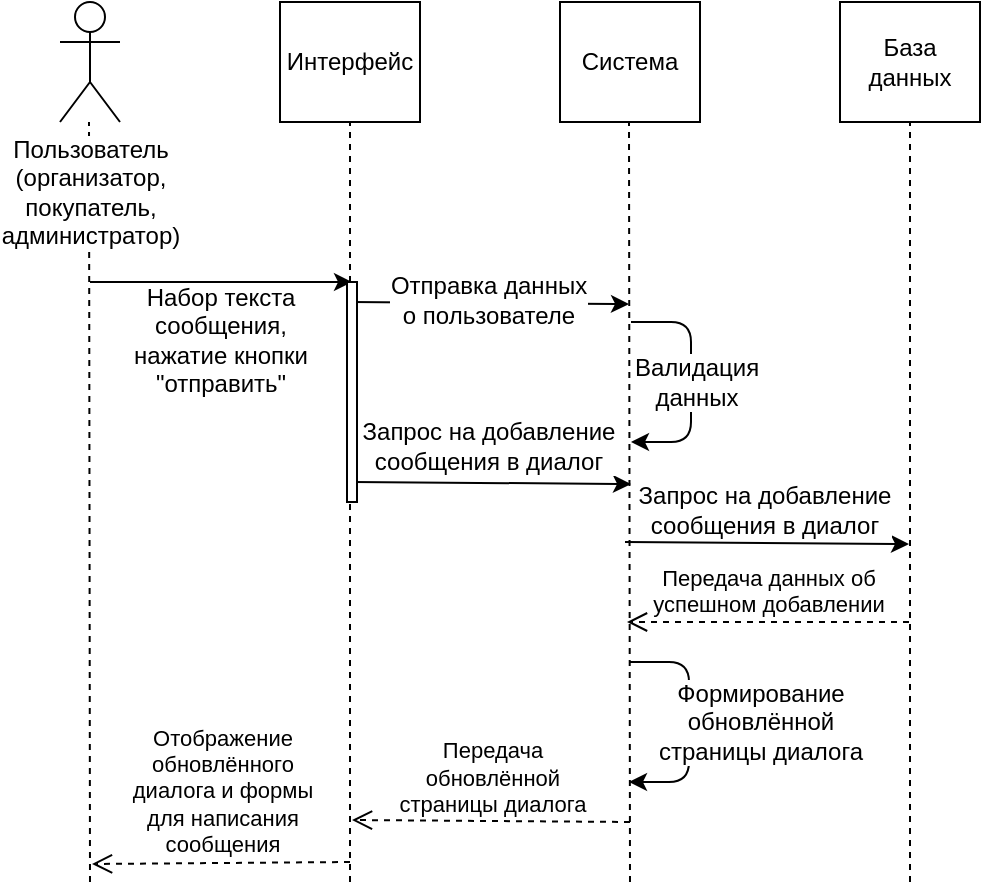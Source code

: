 <mxfile version="10.7.5" type="github"><diagram id="sH9O8pZXmBIJZnL1CKJZ" name="Page-1"><mxGraphModel dx="1568" dy="574" grid="1" gridSize="10" guides="1" tooltips="1" connect="1" arrows="1" fold="1" page="1" pageScale="1" pageWidth="827" pageHeight="1169" math="0" shadow="0"><root><mxCell id="0"/><mxCell id="1" parent="0"/><mxCell id="DxDz-MlCZ-gCxPo5agb1-28" value="Интерфейс" style="rounded=0;whiteSpace=wrap;html=1;" parent="1" vertex="1"><mxGeometry x="230" y="200" width="70" height="60" as="geometry"/></mxCell><mxCell id="DxDz-MlCZ-gCxPo5agb1-29" value="Система" style="rounded=0;whiteSpace=wrap;html=1;" parent="1" vertex="1"><mxGeometry x="370" y="200" width="70" height="60" as="geometry"/></mxCell><mxCell id="DxDz-MlCZ-gCxPo5agb1-30" value="База данных" style="rounded=0;whiteSpace=wrap;html=1;" parent="1" vertex="1"><mxGeometry x="510" y="200" width="70" height="60" as="geometry"/></mxCell><mxCell id="DxDz-MlCZ-gCxPo5agb1-31" value="" style="endArrow=none;dashed=1;html=1;entryX=0.5;entryY=1;entryDx=0;entryDy=0;" parent="1" target="DxDz-MlCZ-gCxPo5agb1-30" edge="1"><mxGeometry width="50" height="50" relative="1" as="geometry"><mxPoint x="545" y="640" as="sourcePoint"/><mxPoint x="150" y="300" as="targetPoint"/></mxGeometry></mxCell><mxCell id="DxDz-MlCZ-gCxPo5agb1-32" value="" style="endArrow=none;dashed=1;html=1;entryX=0.5;entryY=1;entryDx=0;entryDy=0;" parent="1" edge="1"><mxGeometry width="50" height="50" relative="1" as="geometry"><mxPoint x="405" y="640" as="sourcePoint"/><mxPoint x="404.5" y="260.0" as="targetPoint"/></mxGeometry></mxCell><mxCell id="DxDz-MlCZ-gCxPo5agb1-33" value="" style="endArrow=none;dashed=1;html=1;entryX=0.5;entryY=1;entryDx=0;entryDy=0;" parent="1" edge="1"><mxGeometry width="50" height="50" relative="1" as="geometry"><mxPoint x="265" y="640" as="sourcePoint"/><mxPoint x="265.0" y="260.0" as="targetPoint"/></mxGeometry></mxCell><mxCell id="DxDz-MlCZ-gCxPo5agb1-34" value="" style="endArrow=none;dashed=1;html=1;entryX=0.5;entryY=1;entryDx=0;entryDy=0;" parent="1" edge="1"><mxGeometry width="50" height="50" relative="1" as="geometry"><mxPoint x="135" y="640" as="sourcePoint"/><mxPoint x="134.5" y="260.0" as="targetPoint"/></mxGeometry></mxCell><mxCell id="DxDz-MlCZ-gCxPo5agb1-35" value="Пользователь&lt;br&gt;(организатор,&lt;br&gt;покупатель,&lt;br&gt;администратор)&lt;br&gt;" style="shape=umlActor;verticalLabelPosition=bottom;labelBackgroundColor=#ffffff;verticalAlign=top;html=1;outlineConnect=0;" parent="1" vertex="1"><mxGeometry x="120" y="200" width="30" height="60" as="geometry"/></mxCell><mxCell id="DxDz-MlCZ-gCxPo5agb1-36" value="" style="endArrow=classic;html=1;" parent="1" edge="1"><mxGeometry width="50" height="50" relative="1" as="geometry"><mxPoint x="135.0" y="340.0" as="sourcePoint"/><mxPoint x="266.0" y="340.0" as="targetPoint"/></mxGeometry></mxCell><mxCell id="DxDz-MlCZ-gCxPo5agb1-37" value="Набор текста&lt;br&gt;сообщения,&lt;br&gt;нажатие кнопки&lt;br&gt;&quot;отправить&quot;&lt;br&gt;" style="text;html=1;resizable=0;points=[];align=center;verticalAlign=middle;labelBackgroundColor=#ffffff;" parent="DxDz-MlCZ-gCxPo5agb1-36" vertex="1" connectable="0"><mxGeometry x="0.23" relative="1" as="geometry"><mxPoint x="-15.5" y="29" as="offset"/></mxGeometry></mxCell><mxCell id="DxDz-MlCZ-gCxPo5agb1-38" value="" style="endArrow=classic;html=1;" parent="1" edge="1"><mxGeometry width="50" height="50" relative="1" as="geometry"><mxPoint x="266.5" y="440" as="sourcePoint"/><mxPoint x="405.5" y="441" as="targetPoint"/></mxGeometry></mxCell><mxCell id="DxDz-MlCZ-gCxPo5agb1-39" value="Запрос на добавление&lt;br&gt;сообщения в диалог&lt;br&gt;" style="text;html=1;resizable=0;points=[];align=center;verticalAlign=middle;labelBackgroundColor=#ffffff;" parent="DxDz-MlCZ-gCxPo5agb1-38" vertex="1" connectable="0"><mxGeometry x="-0.143" y="-1" relative="1" as="geometry"><mxPoint x="7.5" y="-19.5" as="offset"/></mxGeometry></mxCell><mxCell id="DxDz-MlCZ-gCxPo5agb1-40" value="" style="endArrow=classic;html=1;" parent="1" edge="1"><mxGeometry width="50" height="50" relative="1" as="geometry"><mxPoint x="402.5" y="470" as="sourcePoint"/><mxPoint x="544.5" y="471" as="targetPoint"/></mxGeometry></mxCell><mxCell id="DxDz-MlCZ-gCxPo5agb1-41" value="Запрос на добавление&lt;br&gt;сообщения в диалог&lt;br&gt;" style="text;html=1;resizable=0;points=[];align=center;verticalAlign=middle;labelBackgroundColor=#ffffff;" parent="DxDz-MlCZ-gCxPo5agb1-40" vertex="1" connectable="0"><mxGeometry x="0.279" relative="1" as="geometry"><mxPoint x="-22" y="-17" as="offset"/></mxGeometry></mxCell><mxCell id="DxDz-MlCZ-gCxPo5agb1-48" value="" style="endArrow=classic;html=1;" parent="1" edge="1"><mxGeometry width="50" height="50" relative="1" as="geometry"><mxPoint x="265.5" y="350.0" as="sourcePoint"/><mxPoint x="404.5" y="351.0" as="targetPoint"/></mxGeometry></mxCell><mxCell id="DxDz-MlCZ-gCxPo5agb1-49" value="Отправка данных&lt;br&gt;о пользователе&lt;br&gt;" style="text;html=1;resizable=0;points=[];align=center;verticalAlign=middle;labelBackgroundColor=#ffffff;" parent="DxDz-MlCZ-gCxPo5agb1-48" vertex="1" connectable="0"><mxGeometry x="-0.143" y="-1" relative="1" as="geometry"><mxPoint x="9" y="-3" as="offset"/></mxGeometry></mxCell><mxCell id="DxDz-MlCZ-gCxPo5agb1-50" value="" style="endArrow=classic;html=1;" parent="1" edge="1"><mxGeometry width="50" height="50" relative="1" as="geometry"><mxPoint x="405.5" y="360.0" as="sourcePoint"/><mxPoint x="405.5" y="420" as="targetPoint"/><Array as="points"><mxPoint x="435.5" y="360"/><mxPoint x="435.5" y="420"/></Array></mxGeometry></mxCell><mxCell id="DxDz-MlCZ-gCxPo5agb1-51" value="Валидация&lt;br&gt;данных&lt;br&gt;" style="text;html=1;resizable=0;points=[];align=center;verticalAlign=middle;labelBackgroundColor=#ffffff;" parent="DxDz-MlCZ-gCxPo5agb1-50" vertex="1" connectable="0"><mxGeometry x="0.079" relative="1" as="geometry"><mxPoint x="2" y="-5" as="offset"/></mxGeometry></mxCell><mxCell id="DxDz-MlCZ-gCxPo5agb1-52" value="" style="rounded=0;whiteSpace=wrap;html=1;" parent="1" vertex="1"><mxGeometry x="263.5" y="340" width="5" height="110" as="geometry"/></mxCell><mxCell id="kCXFucKrhRLYjT-iYa2Y-1" value="" style="endArrow=classic;html=1;" edge="1" parent="1"><mxGeometry width="50" height="50" relative="1" as="geometry"><mxPoint x="404.5" y="530.0" as="sourcePoint"/><mxPoint x="404.5" y="590" as="targetPoint"/><Array as="points"><mxPoint x="434.5" y="530"/><mxPoint x="434.5" y="590"/></Array></mxGeometry></mxCell><mxCell id="kCXFucKrhRLYjT-iYa2Y-2" value="Формирование&lt;br&gt;обновлённой&lt;br&gt;страницы диалога&lt;br&gt;" style="text;html=1;resizable=0;points=[];align=center;verticalAlign=middle;labelBackgroundColor=#ffffff;" vertex="1" connectable="0" parent="kCXFucKrhRLYjT-iYa2Y-1"><mxGeometry x="0.079" relative="1" as="geometry"><mxPoint x="35" y="-4.5" as="offset"/></mxGeometry></mxCell><mxCell id="kCXFucKrhRLYjT-iYa2Y-3" value="&lt;span&gt;Передача данных&amp;nbsp;об&lt;/span&gt;&lt;br&gt;&lt;span&gt;успешном добавлении&lt;/span&gt;" style="html=1;verticalAlign=bottom;endArrow=open;dashed=1;endSize=8;" edge="1" parent="1"><mxGeometry relative="1" as="geometry"><mxPoint x="544.5" y="510" as="sourcePoint"/><mxPoint x="403.5" y="510" as="targetPoint"/></mxGeometry></mxCell><mxCell id="kCXFucKrhRLYjT-iYa2Y-4" value="Передача&lt;br&gt;обновлённой&lt;br&gt;страницы диалога&lt;br&gt;" style="html=1;verticalAlign=bottom;endArrow=open;dashed=1;endSize=8;" edge="1" parent="1"><mxGeometry relative="1" as="geometry"><mxPoint x="405" y="610" as="sourcePoint"/><mxPoint x="266" y="609" as="targetPoint"/><mxPoint as="offset"/></mxGeometry></mxCell><mxCell id="kCXFucKrhRLYjT-iYa2Y-5" value="&lt;span&gt;Отображение&lt;/span&gt;&lt;br&gt;&lt;span&gt;обновлённого&lt;/span&gt;&lt;br&gt;&lt;span&gt;диалога&amp;nbsp;и формы&lt;/span&gt;&lt;br&gt;&lt;span&gt;для написания&lt;/span&gt;&lt;br&gt;&lt;span&gt;сообщения&lt;/span&gt;" style="html=1;verticalAlign=bottom;endArrow=open;dashed=1;endSize=8;" edge="1" parent="1"><mxGeometry relative="1" as="geometry"><mxPoint x="265" y="630" as="sourcePoint"/><mxPoint x="136" y="631" as="targetPoint"/></mxGeometry></mxCell></root></mxGraphModel></diagram></mxfile>